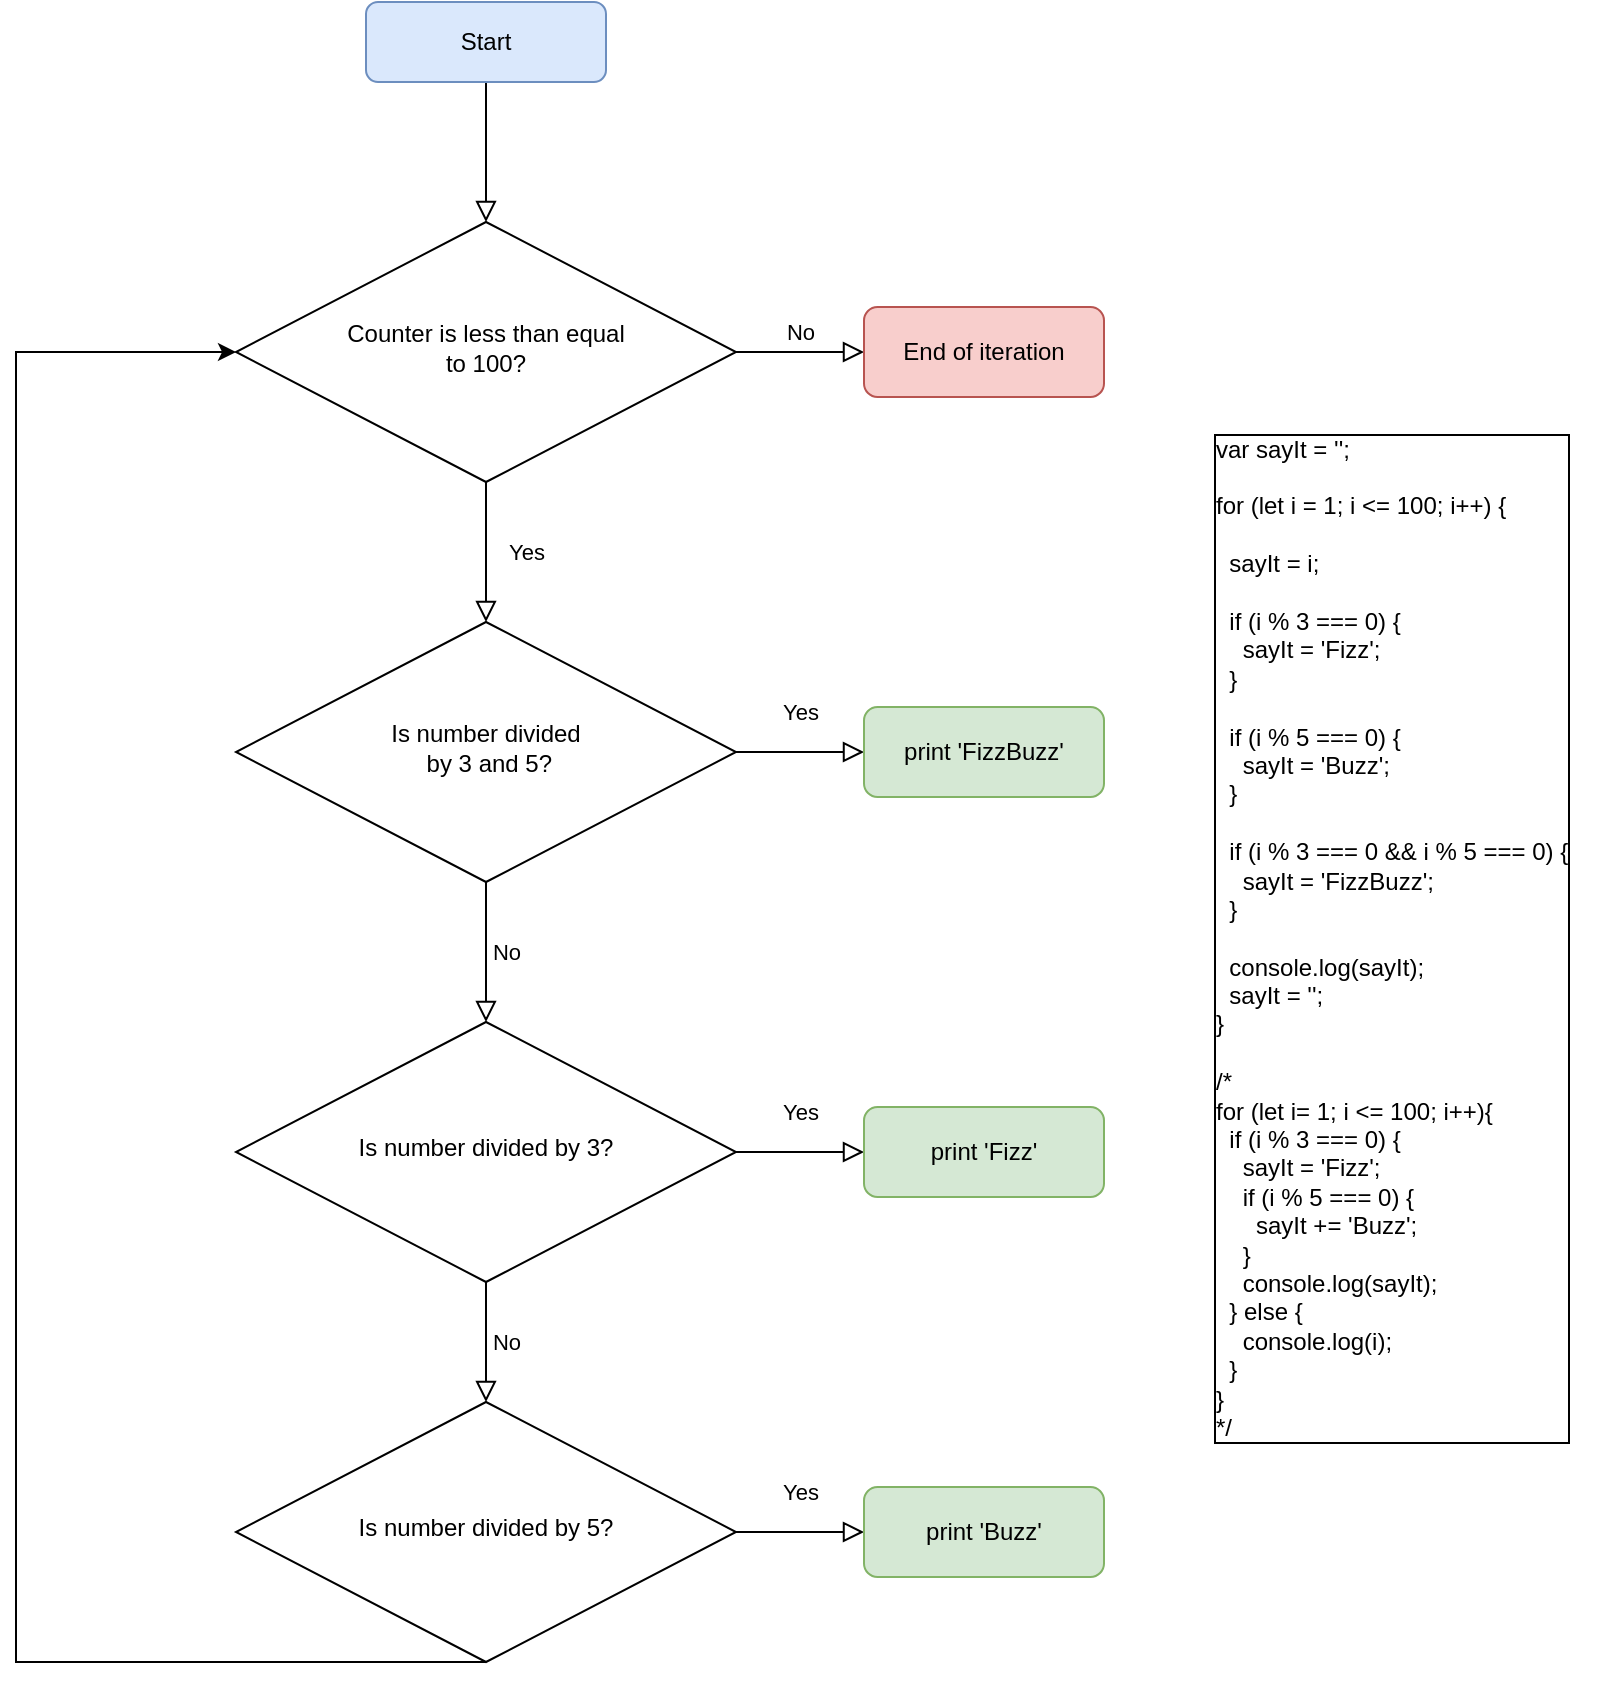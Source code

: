 <mxfile version="20.3.0" type="device"><diagram id="C5RBs43oDa-KdzZeNtuy" name="Page-1"><mxGraphModel dx="2031" dy="1236" grid="1" gridSize="10" guides="1" tooltips="1" connect="1" arrows="1" fold="1" page="1" pageScale="1" pageWidth="827" pageHeight="1169" math="0" shadow="0"><root><mxCell id="WIyWlLk6GJQsqaUBKTNV-0"/><mxCell id="WIyWlLk6GJQsqaUBKTNV-1" parent="WIyWlLk6GJQsqaUBKTNV-0"/><mxCell id="WIyWlLk6GJQsqaUBKTNV-2" value="" style="rounded=0;html=1;jettySize=auto;orthogonalLoop=1;fontSize=11;endArrow=block;endFill=0;endSize=8;strokeWidth=1;shadow=0;labelBackgroundColor=none;edgeStyle=orthogonalEdgeStyle;" parent="WIyWlLk6GJQsqaUBKTNV-1" source="WIyWlLk6GJQsqaUBKTNV-3" target="WIyWlLk6GJQsqaUBKTNV-6" edge="1"><mxGeometry relative="1" as="geometry"/></mxCell><mxCell id="WIyWlLk6GJQsqaUBKTNV-3" value="Start" style="rounded=1;whiteSpace=wrap;html=1;fontSize=12;glass=0;strokeWidth=1;shadow=0;fillColor=#dae8fc;strokeColor=#6c8ebf;" parent="WIyWlLk6GJQsqaUBKTNV-1" vertex="1"><mxGeometry x="205" y="160" width="120" height="40" as="geometry"/></mxCell><mxCell id="WIyWlLk6GJQsqaUBKTNV-4" value="Yes" style="rounded=0;html=1;jettySize=auto;orthogonalLoop=1;fontSize=11;endArrow=block;endFill=0;endSize=8;strokeWidth=1;shadow=0;labelBackgroundColor=none;edgeStyle=orthogonalEdgeStyle;exitX=0.5;exitY=1;exitDx=0;exitDy=0;" parent="WIyWlLk6GJQsqaUBKTNV-1" source="WIyWlLk6GJQsqaUBKTNV-6" target="e5v4EFCaro4sKw2hg5Wu-0" edge="1"><mxGeometry y="20" relative="1" as="geometry"><mxPoint as="offset"/><mxPoint x="70" y="600" as="sourcePoint"/><mxPoint x="265" y="470" as="targetPoint"/><Array as="points"/></mxGeometry></mxCell><mxCell id="WIyWlLk6GJQsqaUBKTNV-5" value="No" style="edgeStyle=orthogonalEdgeStyle;rounded=0;html=1;jettySize=auto;orthogonalLoop=1;fontSize=11;endArrow=block;endFill=0;endSize=8;strokeWidth=1;shadow=0;labelBackgroundColor=none;" parent="WIyWlLk6GJQsqaUBKTNV-1" source="WIyWlLk6GJQsqaUBKTNV-6" target="WIyWlLk6GJQsqaUBKTNV-7" edge="1"><mxGeometry y="10" relative="1" as="geometry"><mxPoint as="offset"/></mxGeometry></mxCell><mxCell id="WIyWlLk6GJQsqaUBKTNV-6" value="Counter is less than equal&lt;br&gt;to 100?" style="rhombus;whiteSpace=wrap;html=1;shadow=0;fontFamily=Helvetica;fontSize=12;align=center;strokeWidth=1;spacing=6;spacingTop=-4;" parent="WIyWlLk6GJQsqaUBKTNV-1" vertex="1"><mxGeometry x="140" y="270" width="250" height="130" as="geometry"/></mxCell><mxCell id="WIyWlLk6GJQsqaUBKTNV-7" value="End of iteration" style="rounded=1;whiteSpace=wrap;html=1;fontSize=12;glass=0;strokeWidth=1;shadow=0;fillColor=#f8cecc;strokeColor=#b85450;" parent="WIyWlLk6GJQsqaUBKTNV-1" vertex="1"><mxGeometry x="454" y="312.5" width="120" height="45" as="geometry"/></mxCell><mxCell id="e5v4EFCaro4sKw2hg5Wu-0" value="Is number divided&lt;br&gt;&amp;nbsp;by 3 and 5?" style="rhombus;whiteSpace=wrap;html=1;shadow=0;fontFamily=Helvetica;fontSize=12;align=center;strokeWidth=1;spacing=6;spacingTop=-4;" vertex="1" parent="WIyWlLk6GJQsqaUBKTNV-1"><mxGeometry x="140" y="470" width="250" height="130" as="geometry"/></mxCell><mxCell id="e5v4EFCaro4sKw2hg5Wu-1" value="&lt;div style=&quot;font-size: 12px;&quot;&gt;var sayIt = '';&lt;/div&gt;&lt;div style=&quot;font-size: 12px;&quot;&gt;&lt;br style=&quot;font-size: 12px;&quot;&gt;&lt;/div&gt;&lt;div style=&quot;font-size: 12px;&quot;&gt;for (let i = 1; i &amp;lt;= 100; i++) {&lt;/div&gt;&lt;div style=&quot;font-size: 12px;&quot;&gt;&amp;nbsp;&amp;nbsp;&lt;/div&gt;&lt;div style=&quot;font-size: 12px;&quot;&gt;&amp;nbsp; sayIt = i;&lt;/div&gt;&lt;div style=&quot;font-size: 12px;&quot;&gt;&amp;nbsp;&amp;nbsp;&lt;/div&gt;&lt;div style=&quot;font-size: 12px;&quot;&gt;&amp;nbsp; if (i % 3 === 0) {&lt;/div&gt;&lt;div style=&quot;font-size: 12px;&quot;&gt;&amp;nbsp; &amp;nbsp; sayIt = 'Fizz';&lt;/div&gt;&lt;div style=&quot;font-size: 12px;&quot;&gt;&amp;nbsp; }&lt;/div&gt;&lt;div style=&quot;font-size: 12px;&quot;&gt;&lt;br style=&quot;font-size: 12px;&quot;&gt;&lt;/div&gt;&lt;div style=&quot;font-size: 12px;&quot;&gt;&amp;nbsp; if (i % 5 === 0) {&lt;/div&gt;&lt;div style=&quot;font-size: 12px;&quot;&gt;&amp;nbsp; &amp;nbsp; sayIt = 'Buzz';&lt;/div&gt;&lt;div style=&quot;font-size: 12px;&quot;&gt;&amp;nbsp; }&lt;/div&gt;&lt;div style=&quot;font-size: 12px;&quot;&gt;&lt;br style=&quot;font-size: 12px;&quot;&gt;&lt;/div&gt;&lt;div style=&quot;font-size: 12px;&quot;&gt;&amp;nbsp; if (i % 3 === 0 &amp;amp;&amp;amp; i % 5 === 0) {&lt;/div&gt;&lt;div style=&quot;font-size: 12px;&quot;&gt;&amp;nbsp; &amp;nbsp; sayIt = 'FizzBuzz';&lt;/div&gt;&lt;div style=&quot;font-size: 12px;&quot;&gt;&amp;nbsp; }&lt;/div&gt;&lt;div style=&quot;font-size: 12px;&quot;&gt;&amp;nbsp;&amp;nbsp;&lt;/div&gt;&lt;div style=&quot;font-size: 12px;&quot;&gt;&amp;nbsp; console.log(sayIt);&lt;/div&gt;&lt;div style=&quot;font-size: 12px;&quot;&gt;&amp;nbsp; sayIt = '';&lt;/div&gt;&lt;div style=&quot;font-size: 12px;&quot;&gt;}&lt;/div&gt;&lt;div style=&quot;font-size: 12px;&quot;&gt;&lt;br style=&quot;font-size: 12px;&quot;&gt;&lt;/div&gt;&lt;div style=&quot;font-size: 12px;&quot;&gt;/*&lt;/div&gt;&lt;div style=&quot;font-size: 12px;&quot;&gt;for (let i= 1; i &amp;lt;= 100; i++){&lt;/div&gt;&lt;div style=&quot;font-size: 12px;&quot;&gt;&amp;nbsp; if (i % 3 === 0) {&lt;/div&gt;&lt;div style=&quot;font-size: 12px;&quot;&gt;&amp;nbsp; &amp;nbsp; sayIt = 'Fizz';&lt;/div&gt;&lt;div style=&quot;font-size: 12px;&quot;&gt;&amp;nbsp; &amp;nbsp; if (i % 5 === 0) {&lt;/div&gt;&lt;div style=&quot;font-size: 12px;&quot;&gt;&amp;nbsp; &amp;nbsp; &amp;nbsp; sayIt += 'Buzz';&lt;/div&gt;&lt;div style=&quot;font-size: 12px;&quot;&gt;&amp;nbsp; &amp;nbsp; }&lt;/div&gt;&lt;div style=&quot;font-size: 12px;&quot;&gt;&amp;nbsp; &amp;nbsp; console.log(sayIt);&lt;/div&gt;&lt;div style=&quot;font-size: 12px;&quot;&gt;&amp;nbsp; } else {&lt;/div&gt;&lt;div style=&quot;font-size: 12px;&quot;&gt;&amp;nbsp; &amp;nbsp; console.log(i);&lt;/div&gt;&lt;div style=&quot;font-size: 12px;&quot;&gt;&amp;nbsp; }&lt;/div&gt;&lt;div style=&quot;font-size: 12px;&quot;&gt;}&lt;/div&gt;&lt;div style=&quot;font-size: 12px;&quot;&gt;*/&lt;/div&gt;" style="text;html=1;strokeColor=none;fillColor=none;align=left;verticalAlign=middle;whiteSpace=wrap;rounded=0;labelBorderColor=default;spacing=2;spacingLeft=0;labelBackgroundColor=none;fontSize=12;" vertex="1" parent="WIyWlLk6GJQsqaUBKTNV-1"><mxGeometry x="627" y="312.5" width="200" height="630" as="geometry"/></mxCell><mxCell id="e5v4EFCaro4sKw2hg5Wu-2" value="Yes" style="rounded=0;html=1;jettySize=auto;orthogonalLoop=1;fontSize=11;endArrow=block;endFill=0;endSize=8;strokeWidth=1;shadow=0;labelBackgroundColor=none;edgeStyle=orthogonalEdgeStyle;exitX=1;exitY=0.5;exitDx=0;exitDy=0;entryX=0;entryY=0.5;entryDx=0;entryDy=0;" edge="1" parent="WIyWlLk6GJQsqaUBKTNV-1" source="e5v4EFCaro4sKw2hg5Wu-0" target="e5v4EFCaro4sKw2hg5Wu-3"><mxGeometry y="20" relative="1" as="geometry"><mxPoint as="offset"/><mxPoint x="510" y="490" as="sourcePoint"/><mxPoint x="600" y="535" as="targetPoint"/><Array as="points"/></mxGeometry></mxCell><mxCell id="e5v4EFCaro4sKw2hg5Wu-3" value="print 'FizzBuzz'" style="rounded=1;whiteSpace=wrap;html=1;fontSize=12;glass=0;strokeWidth=1;shadow=0;fillColor=#d5e8d4;strokeColor=#82b366;" vertex="1" parent="WIyWlLk6GJQsqaUBKTNV-1"><mxGeometry x="454" y="512.5" width="120" height="45" as="geometry"/></mxCell><mxCell id="e5v4EFCaro4sKw2hg5Wu-6" value="Is number divided by 3?" style="rhombus;whiteSpace=wrap;html=1;shadow=0;fontFamily=Helvetica;fontSize=12;align=center;strokeWidth=1;spacing=6;spacingTop=-4;" vertex="1" parent="WIyWlLk6GJQsqaUBKTNV-1"><mxGeometry x="140" y="670" width="250" height="130" as="geometry"/></mxCell><mxCell id="e5v4EFCaro4sKw2hg5Wu-7" value="Yes" style="rounded=0;html=1;jettySize=auto;orthogonalLoop=1;fontSize=11;endArrow=block;endFill=0;endSize=8;strokeWidth=1;shadow=0;labelBackgroundColor=none;edgeStyle=orthogonalEdgeStyle;exitX=1;exitY=0.5;exitDx=0;exitDy=0;entryX=0;entryY=0.5;entryDx=0;entryDy=0;" edge="1" parent="WIyWlLk6GJQsqaUBKTNV-1" source="e5v4EFCaro4sKw2hg5Wu-6" target="e5v4EFCaro4sKw2hg5Wu-8"><mxGeometry y="20" relative="1" as="geometry"><mxPoint as="offset"/><mxPoint x="510" y="690" as="sourcePoint"/><mxPoint x="600" y="735" as="targetPoint"/><Array as="points"/></mxGeometry></mxCell><mxCell id="e5v4EFCaro4sKw2hg5Wu-8" value="print 'Fizz'" style="rounded=1;whiteSpace=wrap;html=1;fontSize=12;glass=0;strokeWidth=1;shadow=0;fillColor=#d5e8d4;strokeColor=#82b366;" vertex="1" parent="WIyWlLk6GJQsqaUBKTNV-1"><mxGeometry x="454" y="712.5" width="120" height="45" as="geometry"/></mxCell><mxCell id="e5v4EFCaro4sKw2hg5Wu-9" value="No" style="edgeStyle=orthogonalEdgeStyle;rounded=0;html=1;jettySize=auto;orthogonalLoop=1;fontSize=11;endArrow=block;endFill=0;endSize=8;strokeWidth=1;shadow=0;labelBackgroundColor=none;exitX=0.5;exitY=1;exitDx=0;exitDy=0;" edge="1" parent="WIyWlLk6GJQsqaUBKTNV-1" source="e5v4EFCaro4sKw2hg5Wu-0" target="e5v4EFCaro4sKw2hg5Wu-6"><mxGeometry y="10" relative="1" as="geometry"><mxPoint as="offset"/><mxPoint x="233" y="640" as="sourcePoint"/><mxPoint x="297" y="640" as="targetPoint"/></mxGeometry></mxCell><mxCell id="e5v4EFCaro4sKw2hg5Wu-10" value="Is number divided by 5?" style="rhombus;whiteSpace=wrap;html=1;shadow=0;fontFamily=Helvetica;fontSize=12;align=center;strokeWidth=1;spacing=6;spacingTop=-4;" vertex="1" parent="WIyWlLk6GJQsqaUBKTNV-1"><mxGeometry x="140" y="860" width="250" height="130" as="geometry"/></mxCell><mxCell id="e5v4EFCaro4sKw2hg5Wu-11" value="Yes" style="rounded=0;html=1;jettySize=auto;orthogonalLoop=1;fontSize=11;endArrow=block;endFill=0;endSize=8;strokeWidth=1;shadow=0;labelBackgroundColor=none;edgeStyle=orthogonalEdgeStyle;exitX=1;exitY=0.5;exitDx=0;exitDy=0;entryX=0;entryY=0.5;entryDx=0;entryDy=0;" edge="1" parent="WIyWlLk6GJQsqaUBKTNV-1" source="e5v4EFCaro4sKw2hg5Wu-10" target="e5v4EFCaro4sKw2hg5Wu-12"><mxGeometry y="20" relative="1" as="geometry"><mxPoint as="offset"/><mxPoint x="510" y="880" as="sourcePoint"/><mxPoint x="600" y="925" as="targetPoint"/><Array as="points"/></mxGeometry></mxCell><mxCell id="e5v4EFCaro4sKw2hg5Wu-12" value="print 'Buzz'" style="rounded=1;whiteSpace=wrap;html=1;fontSize=12;glass=0;strokeWidth=1;shadow=0;fillColor=#d5e8d4;strokeColor=#82b366;" vertex="1" parent="WIyWlLk6GJQsqaUBKTNV-1"><mxGeometry x="454" y="902.5" width="120" height="45" as="geometry"/></mxCell><mxCell id="e5v4EFCaro4sKw2hg5Wu-13" value="No" style="edgeStyle=orthogonalEdgeStyle;rounded=0;html=1;jettySize=auto;orthogonalLoop=1;fontSize=11;endArrow=block;endFill=0;endSize=8;strokeWidth=1;shadow=0;labelBackgroundColor=none;" edge="1" parent="WIyWlLk6GJQsqaUBKTNV-1" source="e5v4EFCaro4sKw2hg5Wu-6" target="e5v4EFCaro4sKw2hg5Wu-10"><mxGeometry y="10" relative="1" as="geometry"><mxPoint as="offset"/><mxPoint x="264.5" y="800" as="sourcePoint"/><mxPoint x="264.5" y="870" as="targetPoint"/></mxGeometry></mxCell><mxCell id="e5v4EFCaro4sKw2hg5Wu-14" value="" style="edgeStyle=elbowEdgeStyle;elbow=vertical;endArrow=classic;html=1;rounded=0;fontSize=12;exitX=0.5;exitY=1;exitDx=0;exitDy=0;" edge="1" parent="WIyWlLk6GJQsqaUBKTNV-1" source="e5v4EFCaro4sKw2hg5Wu-10" target="WIyWlLk6GJQsqaUBKTNV-6"><mxGeometry width="50" height="50" relative="1" as="geometry"><mxPoint x="360" y="1070" as="sourcePoint"/><mxPoint x="10" y="320" as="targetPoint"/><Array as="points"><mxPoint x="30" y="920"/><mxPoint x="160" y="1150"/><mxPoint x="20" y="1150"/><mxPoint x="100" y="1070"/><mxPoint x="40" y="980"/><mxPoint x="40" y="750"/></Array></mxGeometry></mxCell></root></mxGraphModel></diagram></mxfile>